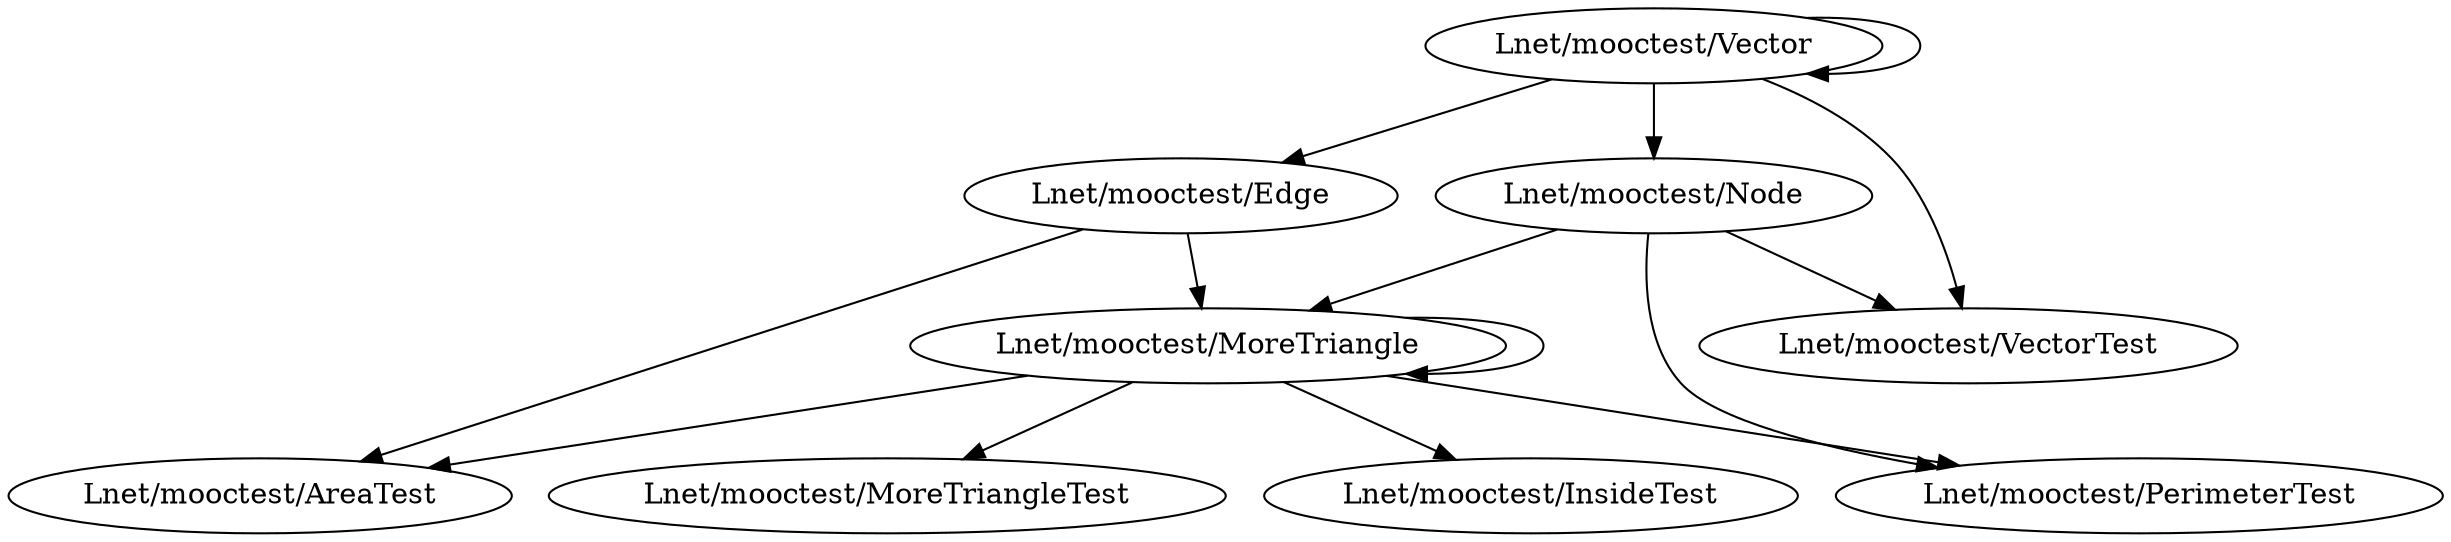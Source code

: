 digraph g {
	"Lnet/mooctest/MoreTriangle" -> "Lnet/mooctest/MoreTriangle";
	"Lnet/mooctest/MoreTriangle" -> "Lnet/mooctest/MoreTriangleTest";
	"Lnet/mooctest/MoreTriangle" -> "Lnet/mooctest/AreaTest";
	"Lnet/mooctest/MoreTriangle" -> "Lnet/mooctest/PerimeterTest";
	"Lnet/mooctest/MoreTriangle" -> "Lnet/mooctest/InsideTest";
	"Lnet/mooctest/Edge" -> "Lnet/mooctest/MoreTriangle";
	"Lnet/mooctest/Edge" -> "Lnet/mooctest/AreaTest";
	"Lnet/mooctest/Node" -> "Lnet/mooctest/MoreTriangle";
	"Lnet/mooctest/Node" -> "Lnet/mooctest/VectorTest";
	"Lnet/mooctest/Node" -> "Lnet/mooctest/PerimeterTest";
	"Lnet/mooctest/Vector" -> "Lnet/mooctest/Edge";
	"Lnet/mooctest/Vector" -> "Lnet/mooctest/Node";
	"Lnet/mooctest/Vector" -> "Lnet/mooctest/VectorTest";
	"Lnet/mooctest/Vector" -> "Lnet/mooctest/Vector";
}